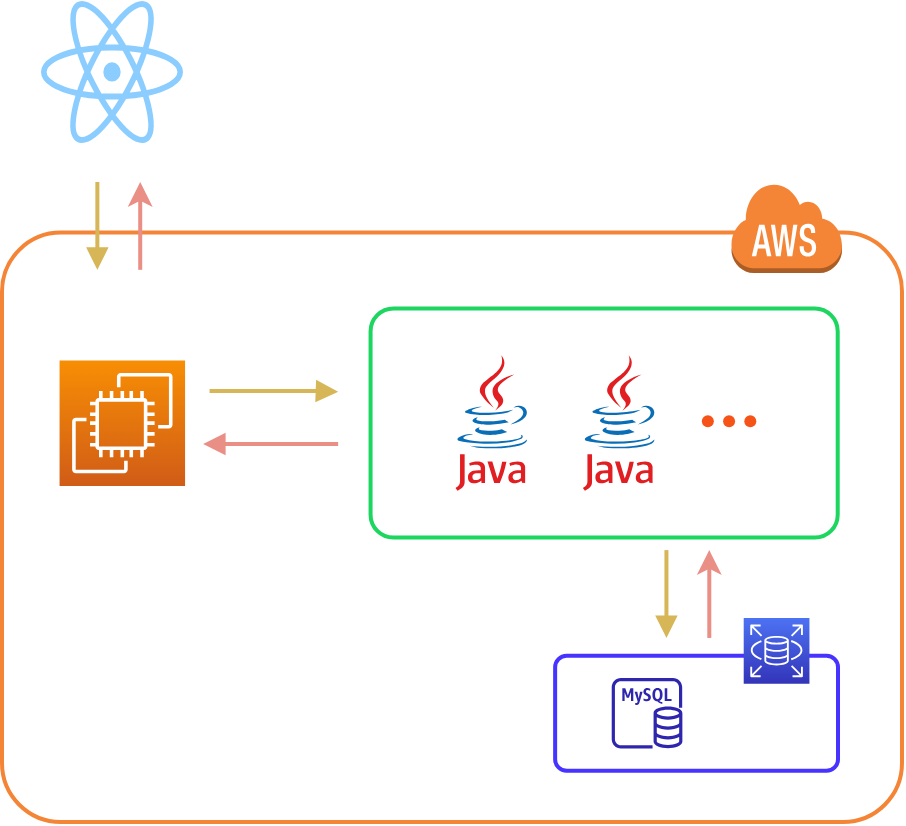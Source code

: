 <mxfile version="20.1.4" type="github">
  <diagram id="Ht1M8jgEwFfnCIfOTk4-" name="Page-1">
    <mxGraphModel dx="1426" dy="769" grid="1" gridSize="10" guides="1" tooltips="1" connect="1" arrows="1" fold="1" page="1" pageScale="1" pageWidth="1169" pageHeight="827" math="0" shadow="0">
      <root>
        <mxCell id="0" />
        <mxCell id="1" parent="0" />
        <mxCell id="lv0qEiH-bSBOuW2JiFhO-22" value="" style="group" vertex="1" connectable="0" parent="1">
          <mxGeometry x="310" y="240" width="450" height="320" as="geometry" />
        </mxCell>
        <mxCell id="lv0qEiH-bSBOuW2JiFhO-9" value="" style="rounded=1;arcSize=10;dashed=0;fillColor=none;gradientColor=none;strokeWidth=2;strokeColor=#F58536;" vertex="1" parent="lv0qEiH-bSBOuW2JiFhO-22">
          <mxGeometry y="25.296" width="450" height="294.704" as="geometry" />
        </mxCell>
        <mxCell id="lv0qEiH-bSBOuW2JiFhO-5" value="" style="sketch=0;points=[[0,0,0],[0.25,0,0],[0.5,0,0],[0.75,0,0],[1,0,0],[0,1,0],[0.25,1,0],[0.5,1,0],[0.75,1,0],[1,1,0],[0,0.25,0],[0,0.5,0],[0,0.75,0],[1,0.25,0],[1,0.5,0],[1,0.75,0]];outlineConnect=0;fontColor=#232F3E;gradientColor=#F78E04;gradientDirection=north;fillColor=#D05C17;strokeColor=#ffffff;dashed=0;verticalLabelPosition=bottom;verticalAlign=top;align=center;html=1;fontSize=12;fontStyle=0;aspect=fixed;shape=mxgraph.aws4.resourceIcon;resIcon=mxgraph.aws4.ec2;" vertex="1" parent="lv0qEiH-bSBOuW2JiFhO-22">
          <mxGeometry x="28.786" y="89.207" width="62.745" height="62.745" as="geometry" />
        </mxCell>
        <mxCell id="lv0qEiH-bSBOuW2JiFhO-10" value="" style="dashed=0;html=1;shape=mxgraph.aws3.cloud;fillColor=#F58536;gradientColor=none;dashed=0;strokeWidth=1;strokeColor=#F58536;" vertex="1" parent="lv0qEiH-bSBOuW2JiFhO-22">
          <mxGeometry x="364.286" width="55.714" height="45.534" as="geometry" />
        </mxCell>
        <mxCell id="lv0qEiH-bSBOuW2JiFhO-20" value="" style="group" vertex="1" connectable="0" parent="lv0qEiH-bSBOuW2JiFhO-22">
          <mxGeometry x="184.286" y="63.237" width="233.571" height="114.541" as="geometry" />
        </mxCell>
        <mxCell id="lv0qEiH-bSBOuW2JiFhO-11" value="" style="dashed=0;outlineConnect=0;html=1;align=center;labelPosition=center;verticalLabelPosition=bottom;verticalAlign=top;shape=mxgraph.weblogos.java;strokeColor=#F58536;strokeWidth=1;fillColor=#F58536;" vertex="1" parent="lv0qEiH-bSBOuW2JiFhO-20">
          <mxGeometry x="42.468" y="23.429" width="36.522" height="67.683" as="geometry" />
        </mxCell>
        <mxCell id="lv0qEiH-bSBOuW2JiFhO-12" value="" style="dashed=0;outlineConnect=0;html=1;align=center;labelPosition=center;verticalLabelPosition=bottom;verticalAlign=top;shape=mxgraph.weblogos.java;strokeColor=#F58536;strokeWidth=1;fillColor=#F58536;" vertex="1" parent="lv0qEiH-bSBOuW2JiFhO-20">
          <mxGeometry x="106.169" y="23.429" width="36.522" height="67.683" as="geometry" />
        </mxCell>
        <mxCell id="lv0qEiH-bSBOuW2JiFhO-13" value="" style="shape=waypoint;sketch=0;fillStyle=solid;size=6;pointerEvents=1;points=[];fillColor=none;resizable=0;rotatable=0;perimeter=centerPerimeter;snapToPoint=1;strokeColor=#F55318;strokeWidth=1;" vertex="1" parent="lv0qEiH-bSBOuW2JiFhO-20">
          <mxGeometry x="148.636" y="36.445" width="40" height="40" as="geometry" />
        </mxCell>
        <mxCell id="lv0qEiH-bSBOuW2JiFhO-14" value="" style="shape=waypoint;sketch=0;fillStyle=solid;size=6;pointerEvents=1;points=[];fillColor=none;resizable=0;rotatable=0;perimeter=centerPerimeter;snapToPoint=1;strokeColor=#F55318;strokeWidth=1;" vertex="1" parent="lv0qEiH-bSBOuW2JiFhO-20">
          <mxGeometry x="159.253" y="36.445" width="40" height="40" as="geometry" />
        </mxCell>
        <mxCell id="lv0qEiH-bSBOuW2JiFhO-15" value="" style="shape=waypoint;sketch=0;fillStyle=solid;size=6;pointerEvents=1;points=[];fillColor=none;resizable=0;rotatable=0;perimeter=centerPerimeter;snapToPoint=1;strokeColor=#F55318;strokeWidth=1;" vertex="1" parent="lv0qEiH-bSBOuW2JiFhO-20">
          <mxGeometry x="169.87" y="36.445" width="40" height="40" as="geometry" />
        </mxCell>
        <mxCell id="lv0qEiH-bSBOuW2JiFhO-19" value="" style="rounded=1;arcSize=10;dashed=0;fillColor=none;gradientColor=none;strokeWidth=2;strokeColor=#1CD660;" vertex="1" parent="lv0qEiH-bSBOuW2JiFhO-20">
          <mxGeometry width="233.571" height="114.541" as="geometry" />
        </mxCell>
        <mxCell id="lv0qEiH-bSBOuW2JiFhO-23" value="" style="edgeStyle=orthogonalEdgeStyle;html=1;endArrow=block;elbow=vertical;startArrow=none;endFill=1;strokeColor=#d6b656;rounded=1;strokeWidth=2;fillColor=#fff2cc;" edge="1" parent="lv0qEiH-bSBOuW2JiFhO-22">
          <mxGeometry width="100" relative="1" as="geometry">
            <mxPoint x="103.786" y="104.538" as="sourcePoint" />
            <mxPoint x="168.071" y="104.889" as="targetPoint" />
            <Array as="points">
              <mxPoint x="157.357" y="104.889" />
              <mxPoint x="157.357" y="104.889" />
            </Array>
          </mxGeometry>
        </mxCell>
        <mxCell id="lv0qEiH-bSBOuW2JiFhO-26" value="" style="edgeStyle=orthogonalEdgeStyle;html=1;endArrow=none;elbow=vertical;startArrow=block;startFill=1;strokeColor=#EA8F85;rounded=1;strokeWidth=2;" edge="1" parent="lv0qEiH-bSBOuW2JiFhO-22">
          <mxGeometry width="100" relative="1" as="geometry">
            <mxPoint x="100.571" y="131.034" as="sourcePoint" />
            <mxPoint x="168.071" y="131.033" as="targetPoint" />
          </mxGeometry>
        </mxCell>
        <mxCell id="lv0qEiH-bSBOuW2JiFhO-30" value="" style="endArrow=classic;html=1;rounded=1;strokeColor=#EA8F85;strokeWidth=2;" edge="1" parent="lv0qEiH-bSBOuW2JiFhO-22">
          <mxGeometry width="50" height="50" relative="1" as="geometry">
            <mxPoint x="353.643" y="227.974" as="sourcePoint" />
            <mxPoint x="353.643" y="184.052" as="targetPoint" />
          </mxGeometry>
        </mxCell>
        <mxCell id="lv0qEiH-bSBOuW2JiFhO-34" value="" style="endArrow=none;html=1;rounded=1;strokeColor=#d6b656;strokeWidth=2;startArrow=block;startFill=1;endFill=0;fillColor=#fff2cc;" edge="1" parent="lv0qEiH-bSBOuW2JiFhO-22">
          <mxGeometry width="50" height="50" relative="1" as="geometry">
            <mxPoint x="332.214" y="227.974" as="sourcePoint" />
            <mxPoint x="332.214" y="184.052" as="targetPoint" />
          </mxGeometry>
        </mxCell>
        <mxCell id="lv0qEiH-bSBOuW2JiFhO-40" value="" style="endArrow=classic;html=1;rounded=1;strokeColor=#EA8F85;strokeWidth=2;" edge="1" parent="lv0qEiH-bSBOuW2JiFhO-22">
          <mxGeometry width="50" height="50" relative="1" as="geometry">
            <mxPoint x="69.107" y="43.922" as="sourcePoint" />
            <mxPoint x="69.107" as="targetPoint" />
          </mxGeometry>
        </mxCell>
        <mxCell id="lv0qEiH-bSBOuW2JiFhO-41" value="" style="endArrow=none;html=1;rounded=1;strokeColor=#d6b656;strokeWidth=2;startArrow=block;startFill=1;endFill=0;fillColor=#fff2cc;" edge="1" parent="lv0qEiH-bSBOuW2JiFhO-22">
          <mxGeometry width="50" height="50" relative="1" as="geometry">
            <mxPoint x="47.679" y="43.922" as="sourcePoint" />
            <mxPoint x="47.679" as="targetPoint" />
          </mxGeometry>
        </mxCell>
        <mxCell id="lv0qEiH-bSBOuW2JiFhO-61" value="" style="group" vertex="1" connectable="0" parent="lv0qEiH-bSBOuW2JiFhO-22">
          <mxGeometry x="276.57" y="218" width="141.43" height="76.41" as="geometry" />
        </mxCell>
        <mxCell id="lv0qEiH-bSBOuW2JiFhO-35" value="" style="sketch=0;outlineConnect=0;fontColor=#232F3E;gradientColor=none;fillColor=#2E27AD;strokeColor=none;dashed=0;verticalLabelPosition=bottom;verticalAlign=top;align=center;html=1;fontSize=12;fontStyle=0;aspect=fixed;pointerEvents=1;shape=mxgraph.aws4.rds_mysql_instance;" vertex="1" parent="lv0qEiH-bSBOuW2JiFhO-61">
          <mxGeometry x="28.286" y="29.989" width="35.329" height="35.329" as="geometry" />
        </mxCell>
        <mxCell id="lv0qEiH-bSBOuW2JiFhO-59" value="" style="rounded=1;arcSize=10;dashed=0;fillColor=none;gradientColor=none;strokeWidth=2;strokeColor=#4733FF;" vertex="1" parent="lv0qEiH-bSBOuW2JiFhO-61">
          <mxGeometry y="18.897" width="141.43" height="57.513" as="geometry" />
        </mxCell>
        <mxCell id="lv0qEiH-bSBOuW2JiFhO-6" value="" style="sketch=0;points=[[0,0,0],[0.25,0,0],[0.5,0,0],[0.75,0,0],[1,0,0],[0,1,0],[0.25,1,0],[0.5,1,0],[0.75,1,0],[1,1,0],[0,0.25,0],[0,0.5,0],[0,0.75,0],[1,0.25,0],[1,0.5,0],[1,0.75,0]];outlineConnect=0;fontColor=#232F3E;gradientColor=#4D72F3;gradientDirection=north;fillColor=#3334B9;strokeColor=#ffffff;dashed=0;verticalLabelPosition=bottom;verticalAlign=top;align=center;html=1;fontSize=12;fontStyle=0;aspect=fixed;shape=mxgraph.aws4.resourceIcon;resIcon=mxgraph.aws4.rds;" vertex="1" parent="lv0qEiH-bSBOuW2JiFhO-61">
          <mxGeometry x="94.287" width="32.865" height="32.865" as="geometry" />
        </mxCell>
        <mxCell id="lv0qEiH-bSBOuW2JiFhO-39" value="" style="shape=mxgraph.signs.science.nuclear_1;html=1;pointerEvents=1;verticalLabelPosition=bottom;verticalAlign=top;align=center;sketch=0;fillColor=#8CCDFF;strokeColor=#8CCDFF;" vertex="1" parent="1">
          <mxGeometry x="330" y="150" width="70" height="70" as="geometry" />
        </mxCell>
      </root>
    </mxGraphModel>
  </diagram>
</mxfile>
